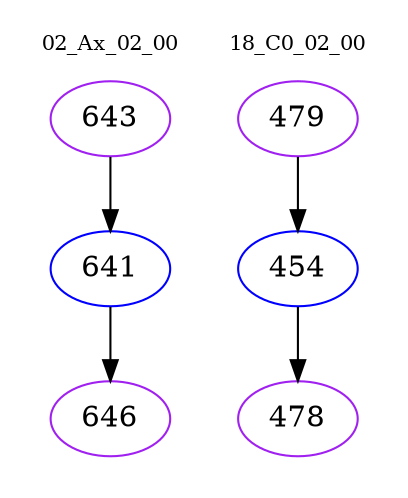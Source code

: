 digraph{
subgraph cluster_0 {
color = white
label = "02_Ax_02_00";
fontsize=10;
T0_643 [label="643", color="purple"]
T0_643 -> T0_641 [color="black"]
T0_641 [label="641", color="blue"]
T0_641 -> T0_646 [color="black"]
T0_646 [label="646", color="purple"]
}
subgraph cluster_1 {
color = white
label = "18_C0_02_00";
fontsize=10;
T1_479 [label="479", color="purple"]
T1_479 -> T1_454 [color="black"]
T1_454 [label="454", color="blue"]
T1_454 -> T1_478 [color="black"]
T1_478 [label="478", color="purple"]
}
}
